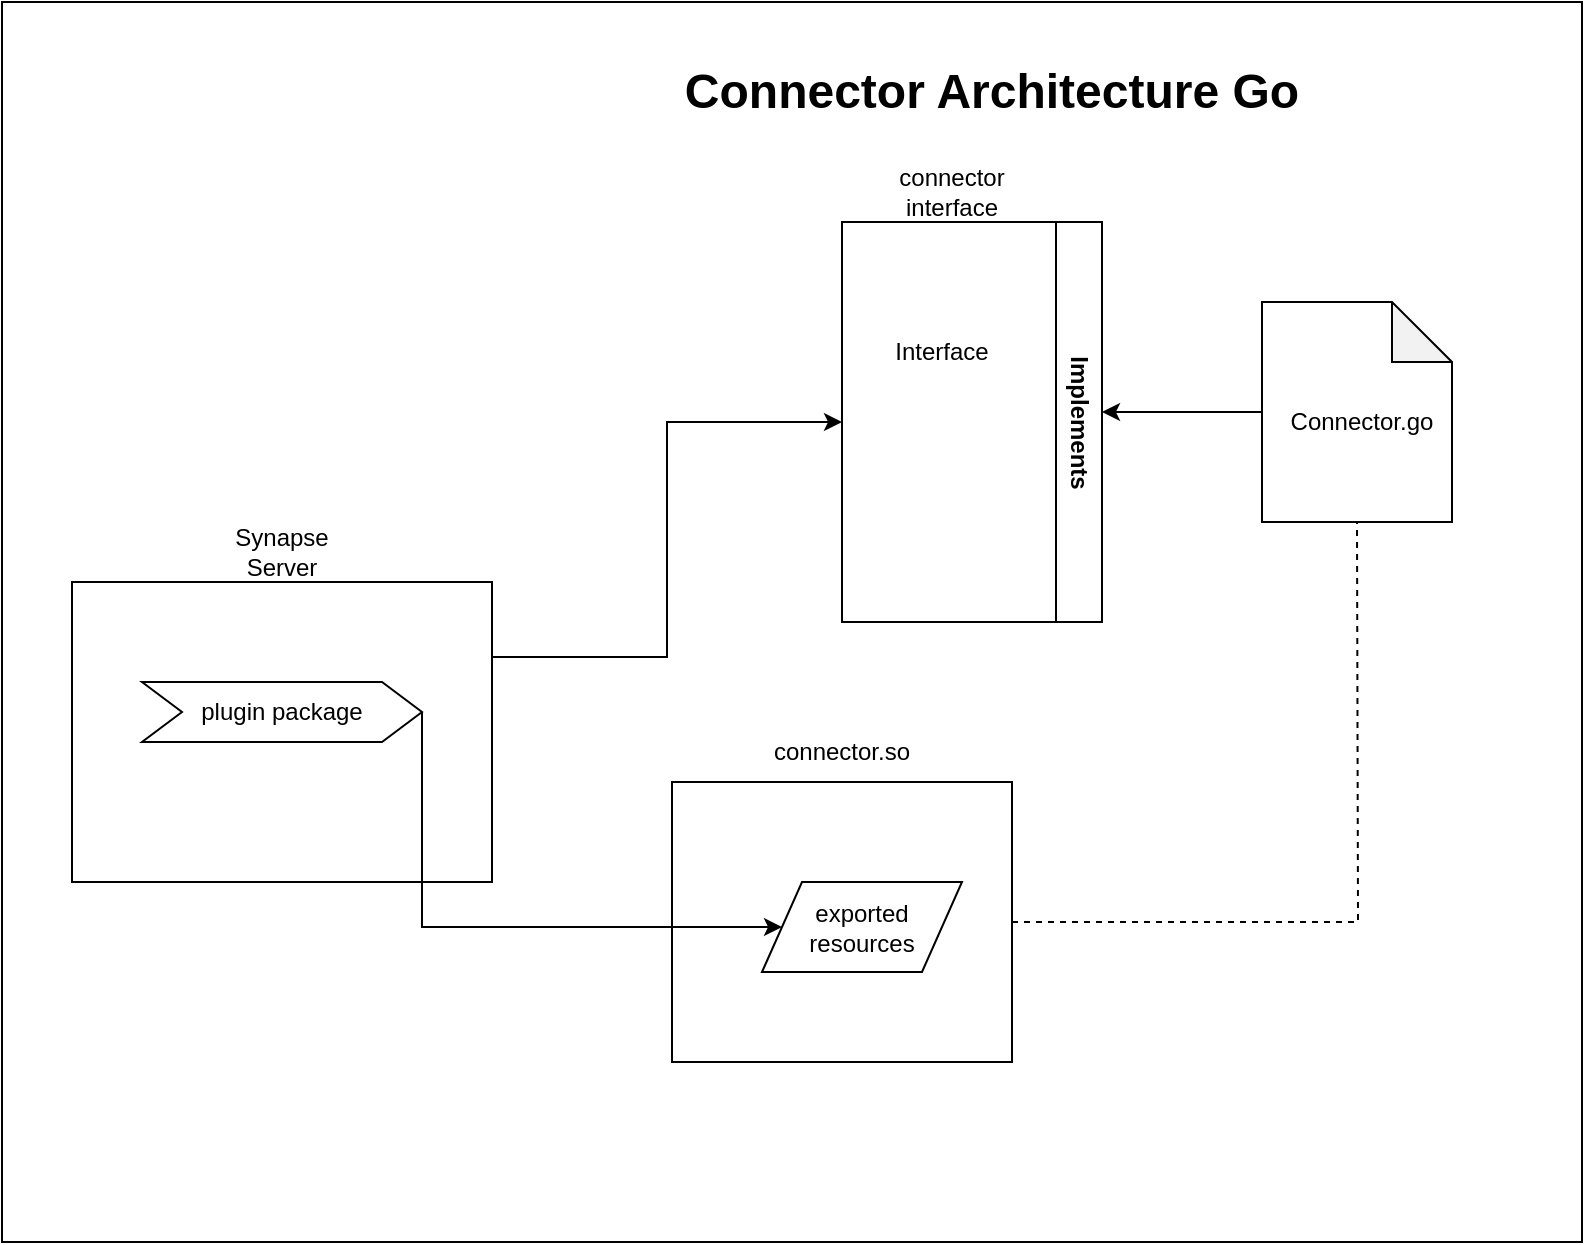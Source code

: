 <mxfile version="26.2.4">
  <diagram name="Page-1" id="L-6xuGyGi195UsvOnEmP">
    <mxGraphModel dx="788" dy="433" grid="1" gridSize="10" guides="1" tooltips="1" connect="1" arrows="1" fold="1" page="1" pageScale="1" pageWidth="850" pageHeight="1100" math="0" shadow="0">
      <root>
        <mxCell id="0" />
        <mxCell id="1" parent="0" />
        <mxCell id="wKspAYFqNovjart-IcCN-28" value="" style="rounded=0;whiteSpace=wrap;html=1;" vertex="1" parent="1">
          <mxGeometry x="20" y="30" width="790" height="620" as="geometry" />
        </mxCell>
        <mxCell id="wKspAYFqNovjart-IcCN-23" style="edgeStyle=orthogonalEdgeStyle;rounded=0;orthogonalLoop=1;jettySize=auto;html=1;exitX=0;exitY=0.5;exitDx=0;exitDy=0;exitPerimeter=0;" edge="1" parent="1" source="wKspAYFqNovjart-IcCN-7">
          <mxGeometry relative="1" as="geometry">
            <mxPoint x="570" y="235" as="targetPoint" />
          </mxGeometry>
        </mxCell>
        <mxCell id="wKspAYFqNovjart-IcCN-7" value="" style="shape=note;whiteSpace=wrap;html=1;backgroundOutline=1;darkOpacity=0.05;" vertex="1" parent="1">
          <mxGeometry x="650" y="180" width="95" height="110" as="geometry" />
        </mxCell>
        <mxCell id="wKspAYFqNovjart-IcCN-5" value="Connector.go" style="text;html=1;align=center;verticalAlign=middle;whiteSpace=wrap;rounded=0;" vertex="1" parent="1">
          <mxGeometry x="655" y="225" width="90" height="30" as="geometry" />
        </mxCell>
        <mxCell id="wKspAYFqNovjart-IcCN-11" style="edgeStyle=orthogonalEdgeStyle;rounded=0;orthogonalLoop=1;jettySize=auto;html=1;exitX=0.25;exitY=0;exitDx=0;exitDy=0;entryX=1;entryY=0.5;entryDx=0;entryDy=0;" edge="1" parent="1" source="wKspAYFqNovjart-IcCN-1" target="wKspAYFqNovjart-IcCN-9">
          <mxGeometry relative="1" as="geometry" />
        </mxCell>
        <mxCell id="wKspAYFqNovjart-IcCN-1" value="" style="rounded=0;whiteSpace=wrap;html=1;direction=south;" vertex="1" parent="1">
          <mxGeometry x="55" y="320" width="210" height="150" as="geometry" />
        </mxCell>
        <mxCell id="wKspAYFqNovjart-IcCN-2" value="Synapse Server" style="text;html=1;align=center;verticalAlign=middle;whiteSpace=wrap;rounded=0;" vertex="1" parent="1">
          <mxGeometry x="130" y="290" width="60" height="30" as="geometry" />
        </mxCell>
        <mxCell id="wKspAYFqNovjart-IcCN-8" value="" style="rounded=0;whiteSpace=wrap;html=1;" vertex="1" parent="1">
          <mxGeometry x="355" y="420" width="170" height="140" as="geometry" />
        </mxCell>
        <mxCell id="wKspAYFqNovjart-IcCN-9" value="Implements" style="swimlane;horizontal=0;whiteSpace=wrap;html=1;rotation=-180;" vertex="1" parent="1">
          <mxGeometry x="440" y="140" width="130" height="200" as="geometry" />
        </mxCell>
        <mxCell id="wKspAYFqNovjart-IcCN-10" value="Interface" style="text;html=1;align=center;verticalAlign=middle;whiteSpace=wrap;rounded=0;" vertex="1" parent="wKspAYFqNovjart-IcCN-9">
          <mxGeometry x="20" y="50" width="60" height="30" as="geometry" />
        </mxCell>
        <mxCell id="wKspAYFqNovjart-IcCN-19" style="edgeStyle=orthogonalEdgeStyle;rounded=0;orthogonalLoop=1;jettySize=auto;html=1;entryX=0;entryY=0.5;entryDx=0;entryDy=0;exitX=1;exitY=0.5;exitDx=0;exitDy=0;" edge="1" parent="1" source="wKspAYFqNovjart-IcCN-16" target="wKspAYFqNovjart-IcCN-18">
          <mxGeometry relative="1" as="geometry">
            <Array as="points">
              <mxPoint x="230" y="493" />
            </Array>
          </mxGeometry>
        </mxCell>
        <mxCell id="wKspAYFqNovjart-IcCN-16" value="plugin package" style="shape=step;perimeter=stepPerimeter;whiteSpace=wrap;html=1;fixedSize=1;" vertex="1" parent="1">
          <mxGeometry x="90" y="370" width="140" height="30" as="geometry" />
        </mxCell>
        <mxCell id="wKspAYFqNovjart-IcCN-17" value="connector.so" style="text;html=1;align=center;verticalAlign=middle;whiteSpace=wrap;rounded=0;" vertex="1" parent="1">
          <mxGeometry x="395" y="390" width="90" height="30" as="geometry" />
        </mxCell>
        <mxCell id="wKspAYFqNovjart-IcCN-18" value="exported resources" style="shape=parallelogram;perimeter=parallelogramPerimeter;whiteSpace=wrap;html=1;fixedSize=1;" vertex="1" parent="1">
          <mxGeometry x="400" y="470" width="100" height="45" as="geometry" />
        </mxCell>
        <mxCell id="wKspAYFqNovjart-IcCN-26" value="" style="endArrow=none;dashed=1;html=1;rounded=0;entryX=0.5;entryY=1;entryDx=0;entryDy=0;entryPerimeter=0;exitX=1;exitY=0.5;exitDx=0;exitDy=0;" edge="1" parent="1" source="wKspAYFqNovjart-IcCN-8" target="wKspAYFqNovjart-IcCN-7">
          <mxGeometry width="50" height="50" relative="1" as="geometry">
            <mxPoint x="330" y="420" as="sourcePoint" />
            <mxPoint x="380" y="370" as="targetPoint" />
            <Array as="points">
              <mxPoint x="698" y="490" />
            </Array>
          </mxGeometry>
        </mxCell>
        <mxCell id="wKspAYFqNovjart-IcCN-27" value="connector interface" style="text;html=1;align=center;verticalAlign=middle;whiteSpace=wrap;rounded=0;" vertex="1" parent="1">
          <mxGeometry x="465" y="110" width="60" height="30" as="geometry" />
        </mxCell>
        <mxCell id="wKspAYFqNovjart-IcCN-29" value="&lt;h1&gt;Connector Architecture Go&lt;/h1&gt;" style="text;html=1;align=center;verticalAlign=middle;whiteSpace=wrap;rounded=0;" vertex="1" parent="1">
          <mxGeometry x="340" y="40" width="350" height="70" as="geometry" />
        </mxCell>
      </root>
    </mxGraphModel>
  </diagram>
</mxfile>
